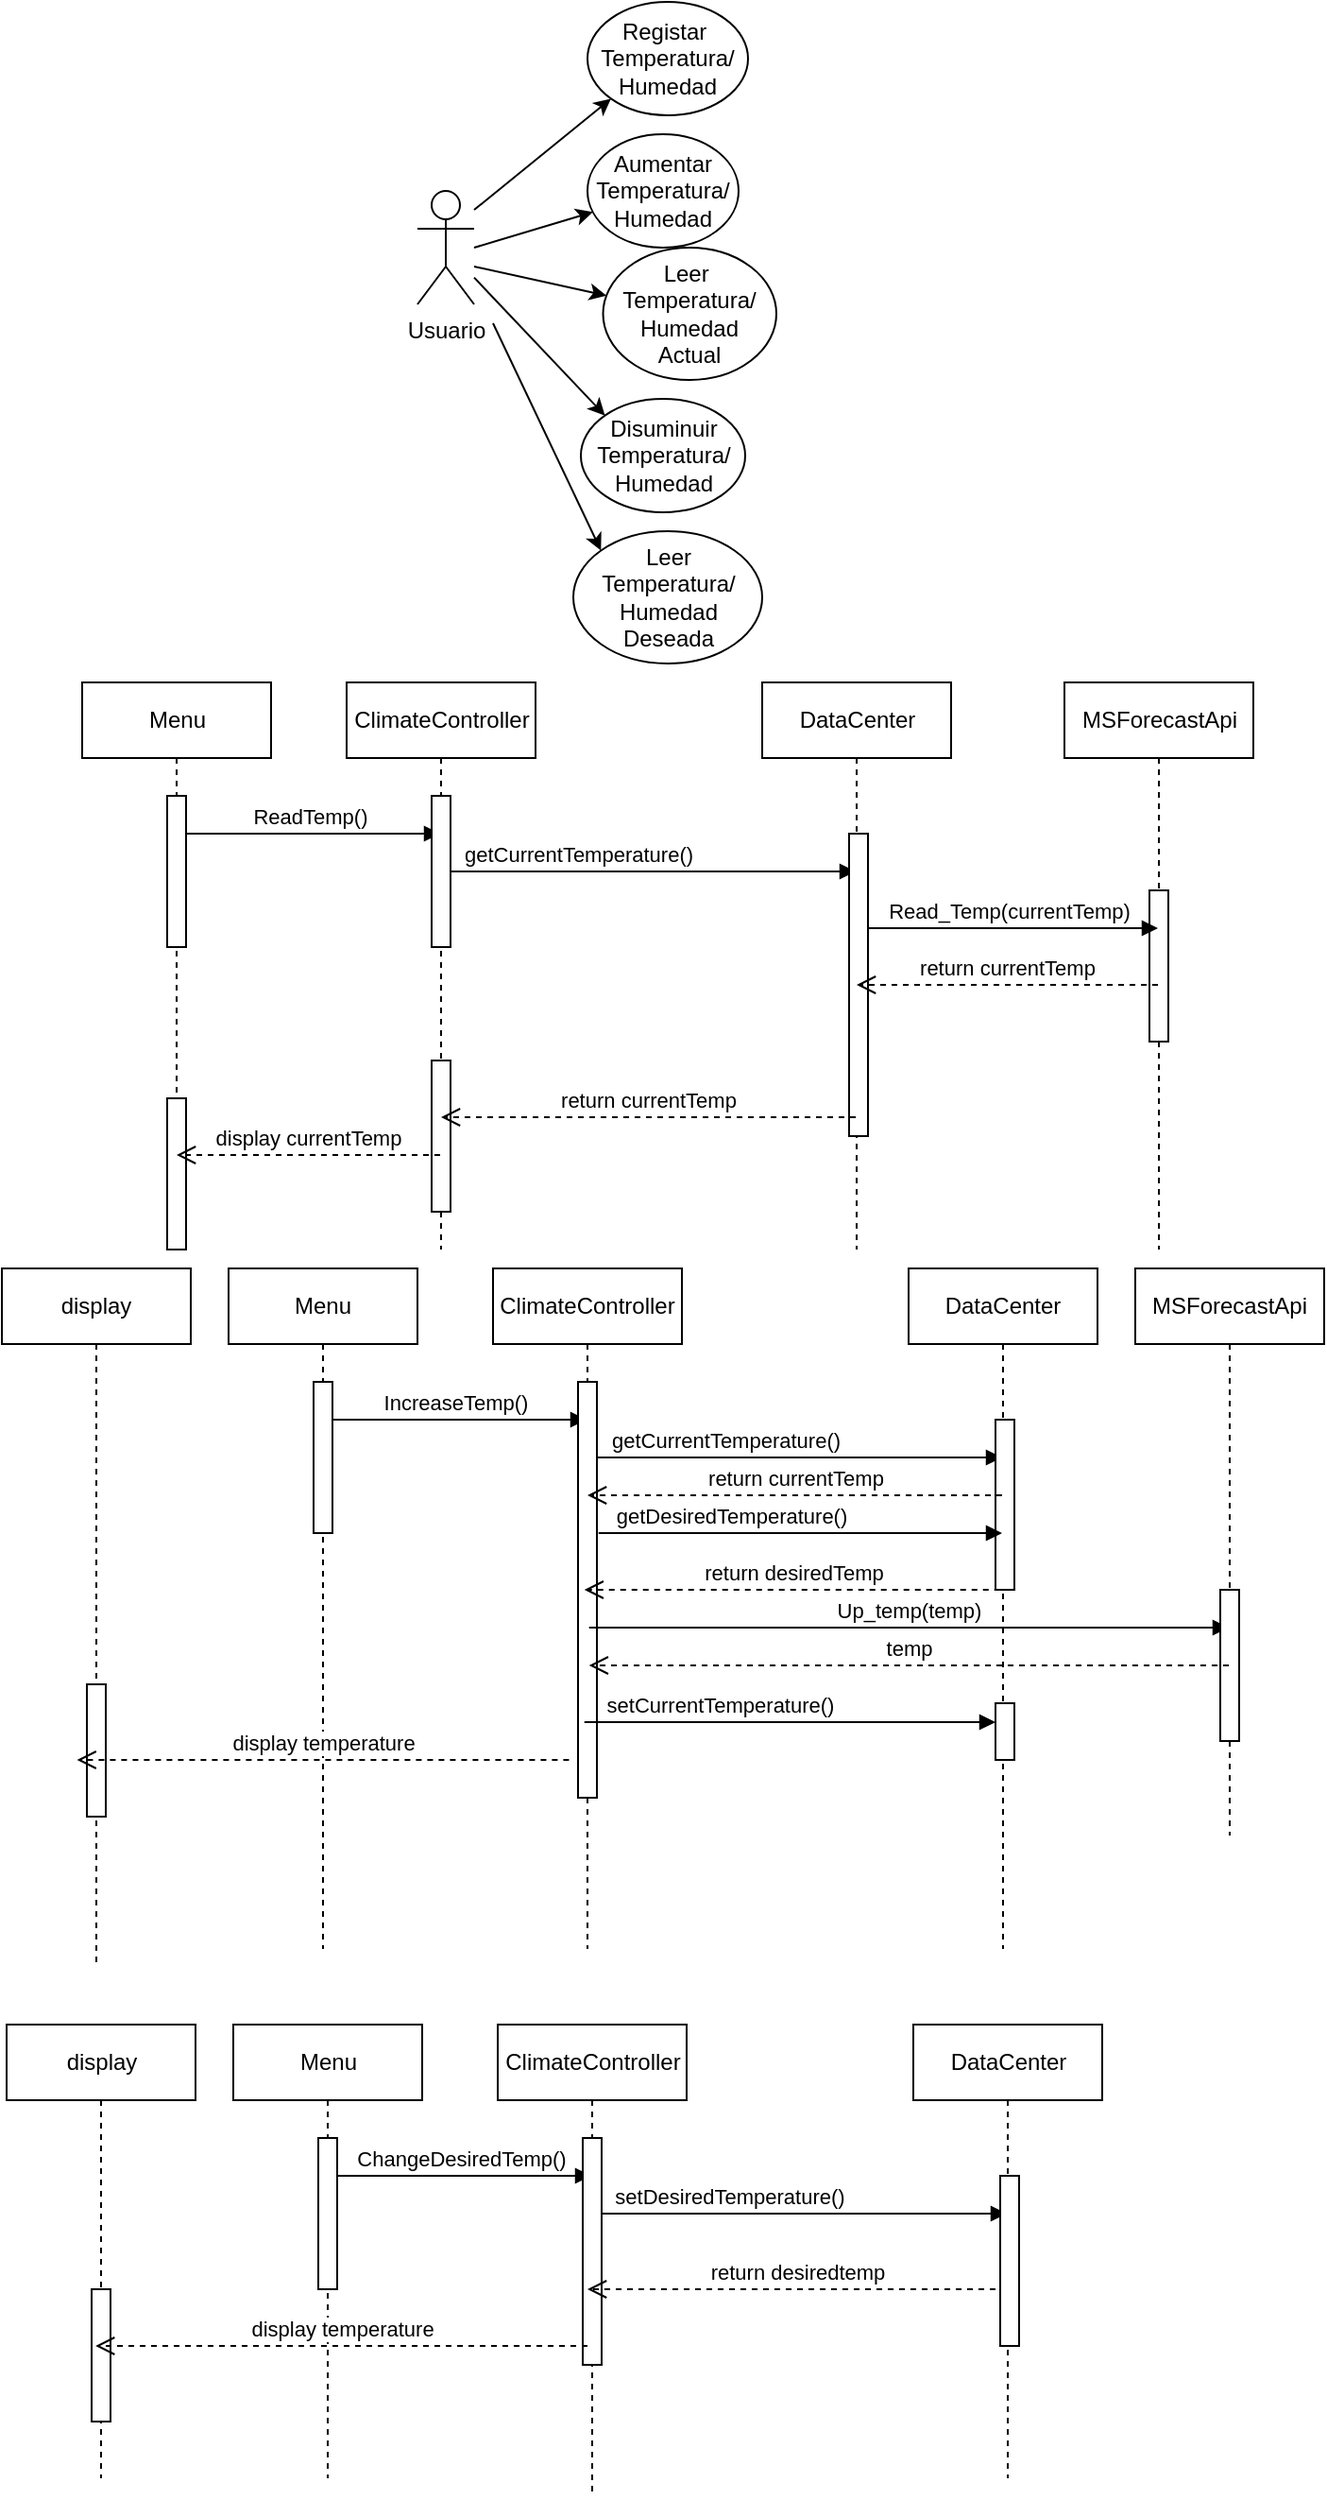 <mxfile>
    <diagram id="YQHlRGNTxSOG126n6dAN" name="Page-1">
        <mxGraphModel dx="1755" dy="1408" grid="1" gridSize="10" guides="1" tooltips="1" connect="1" arrows="1" fold="1" page="1" pageScale="1" pageWidth="850" pageHeight="1100" background="#FFFFFF" math="0" shadow="0">
            <root>
                <mxCell id="0"/>
                <mxCell id="1" parent="0"/>
                <mxCell id="8" style="edgeStyle=none;html=1;entryX=0;entryY=0;entryDx=0;entryDy=0;" parent="1" source="3" target="7" edge="1">
                    <mxGeometry relative="1" as="geometry"/>
                </mxCell>
                <mxCell id="9" style="edgeStyle=none;html=1;" parent="1" target="5" edge="1">
                    <mxGeometry relative="1" as="geometry">
                        <mxPoint x="350" y="150" as="sourcePoint"/>
                    </mxGeometry>
                </mxCell>
                <mxCell id="10" style="edgeStyle=none;html=1;" parent="1" target="4" edge="1">
                    <mxGeometry relative="1" as="geometry">
                        <mxPoint x="350" y="140" as="sourcePoint"/>
                    </mxGeometry>
                </mxCell>
                <mxCell id="11" style="edgeStyle=none;html=1;entryX=0;entryY=1;entryDx=0;entryDy=0;exitX=1;exitY=0.167;exitDx=0;exitDy=0;exitPerimeter=0;" parent="1" source="3" target="6" edge="1">
                    <mxGeometry relative="1" as="geometry">
                        <mxPoint x="370" y="120" as="sourcePoint"/>
                    </mxGeometry>
                </mxCell>
                <mxCell id="13" style="edgeStyle=none;html=1;entryX=0;entryY=0;entryDx=0;entryDy=0;" parent="1" target="12" edge="1">
                    <mxGeometry relative="1" as="geometry">
                        <mxPoint x="360" y="180" as="sourcePoint"/>
                    </mxGeometry>
                </mxCell>
                <mxCell id="3" value="Usuario" style="shape=umlActor;verticalLabelPosition=bottom;verticalAlign=top;html=1;" parent="1" vertex="1">
                    <mxGeometry x="320" y="110" width="30" height="60" as="geometry"/>
                </mxCell>
                <mxCell id="4" value="Aumentar Temperatura/&lt;div&gt;Humedad&lt;/div&gt;" style="ellipse;whiteSpace=wrap;html=1;" parent="1" vertex="1">
                    <mxGeometry x="410" y="80" width="80" height="60" as="geometry"/>
                </mxCell>
                <mxCell id="5" value="Leer&amp;nbsp;&lt;div&gt;Temperatura/&lt;/div&gt;&lt;div&gt;Humedad&lt;/div&gt;&lt;div&gt;Actual&lt;/div&gt;" style="ellipse;whiteSpace=wrap;html=1;" parent="1" vertex="1">
                    <mxGeometry x="418.25" y="140" width="91.75" height="70" as="geometry"/>
                </mxCell>
                <mxCell id="6" value="Registar&amp;nbsp;&lt;div&gt;Temperatura/&lt;/div&gt;&lt;div&gt;Humedad&lt;/div&gt;" style="ellipse;whiteSpace=wrap;html=1;" parent="1" vertex="1">
                    <mxGeometry x="410" y="10" width="85" height="60" as="geometry"/>
                </mxCell>
                <mxCell id="7" value="Disuminuir&lt;div&gt;Temperatura/&lt;/div&gt;&lt;div&gt;Humedad&lt;/div&gt;" style="ellipse;whiteSpace=wrap;html=1;" parent="1" vertex="1">
                    <mxGeometry x="406.5" y="220" width="87" height="60" as="geometry"/>
                </mxCell>
                <mxCell id="12" value="Leer&lt;div&gt;Temperatura/&lt;/div&gt;&lt;div&gt;Humedad&lt;/div&gt;&lt;div&gt;Deseada&lt;/div&gt;" style="ellipse;whiteSpace=wrap;html=1;" parent="1" vertex="1">
                    <mxGeometry x="402.5" y="290" width="100" height="70" as="geometry"/>
                </mxCell>
                <mxCell id="14" value="Menu" style="shape=umlLifeline;perimeter=lifelinePerimeter;whiteSpace=wrap;html=1;container=1;collapsible=0;recursiveResize=0;outlineConnect=0;" parent="1" vertex="1">
                    <mxGeometry x="142.5" y="370" width="100" height="300" as="geometry"/>
                </mxCell>
                <mxCell id="15" value="ReadTemp()" style="html=1;verticalAlign=bottom;endArrow=block;" parent="14" target="18" edge="1">
                    <mxGeometry width="80" relative="1" as="geometry">
                        <mxPoint x="50" y="80" as="sourcePoint"/>
                        <mxPoint x="130" y="80" as="targetPoint"/>
                    </mxGeometry>
                </mxCell>
                <mxCell id="16" value="" style="html=1;points=[];perimeter=orthogonalPerimeter;" parent="14" vertex="1">
                    <mxGeometry x="45" y="220" width="10" height="80" as="geometry"/>
                </mxCell>
                <mxCell id="17" value="" style="html=1;points=[];perimeter=orthogonalPerimeter;" parent="14" vertex="1">
                    <mxGeometry x="45" y="60" width="10" height="80" as="geometry"/>
                </mxCell>
                <mxCell id="18" value="ClimateController&lt;span style=&quot;color: rgba(0, 0, 0, 0); font-family: monospace; font-size: 0px; text-align: start;&quot;&gt;%3CmxGraphModel%3E%3Croot%3E%3CmxCell%20id%3D%220%22%2F%3E%3CmxCell%20id%3D%221%22%20parent%3D%220%22%2F%3E%3CmxCell%20id%3D%222%22%20value%3D%22Menu%22%20style%3D%22shape%3DumlLifeline%3Bperimeter%3DlifelinePerimeter%3BwhiteSpace%3Dwrap%3Bhtml%3D1%3Bcontainer%3D1%3Bcollapsible%3D0%3BrecursiveResize%3D0%3BoutlineConnect%3D0%3B%22%20vertex%3D%221%22%20parent%3D%221%22%3E%3CmxGeometry%20y%3D%22800%22%20width%3D%22100%22%20height%3D%22300%22%20as%3D%22geometry%22%2F%3E%3C%2FmxCell%3E%3C%2Froot%3E%3C%2FmxGraphModel%3E&lt;/span&gt;" style="shape=umlLifeline;perimeter=lifelinePerimeter;whiteSpace=wrap;html=1;container=1;collapsible=0;recursiveResize=0;outlineConnect=0;" parent="1" vertex="1">
                    <mxGeometry x="282.5" y="370" width="100" height="300" as="geometry"/>
                </mxCell>
                <mxCell id="19" value="getCurrentTemperature()" style="html=1;verticalAlign=bottom;endArrow=block;" parent="18" target="24" edge="1">
                    <mxGeometry x="-0.332" width="80" relative="1" as="geometry">
                        <mxPoint x="50" y="100" as="sourcePoint"/>
                        <mxPoint x="130" y="100" as="targetPoint"/>
                        <mxPoint x="-1" as="offset"/>
                    </mxGeometry>
                </mxCell>
                <mxCell id="20" value="" style="html=1;points=[];perimeter=orthogonalPerimeter;" parent="18" vertex="1">
                    <mxGeometry x="45" y="200" width="10" height="80" as="geometry"/>
                </mxCell>
                <mxCell id="21" value="" style="html=1;points=[];perimeter=orthogonalPerimeter;" parent="18" vertex="1">
                    <mxGeometry x="45" y="60" width="10" height="80" as="geometry"/>
                </mxCell>
                <mxCell id="22" value="MSForecastApi&lt;span style=&quot;color: rgba(0, 0, 0, 0); font-family: monospace; font-size: 0px; text-align: start;&quot;&gt;%3CmxGraphModel%3E%3Croot%3E%3CmxCell%20id%3D%220%22%2F%3E%3CmxCell%20id%3D%221%22%20parent%3D%220%22%2F%3E%3CmxCell%20id%3D%222%22%20value%3D%22ClimateController%26lt%3Bspan%20style%3D%26quot%3Bcolor%3A%20rgba(0%2C%200%2C%200%2C%200)%3B%20font-family%3A%20monospace%3B%20font-size%3A%200px%3B%20text-align%3A%20start%3B%26quot%3B%26gt%3B%253CmxGraphModel%253E%253Croot%253E%253CmxCell%2520id%253D%25220%2522%252F%253E%253CmxCell%2520id%253D%25221%2522%2520parent%253D%25220%2522%252F%253E%253CmxCell%2520id%253D%25222%2522%2520value%253D%2522Menu%2522%2520style%253D%2522shape%253DumlLifeline%253Bperimeter%253DlifelinePerimeter%253BwhiteSpace%253Dwrap%253Bhtml%253D1%253Bcontainer%253D1%253Bcollapsible%253D0%253BrecursiveResize%253D0%253BoutlineConnect%253D0%253B%2522%2520vertex%253D%25221%2522%2520parent%253D%25221%2522%253E%253CmxGeometry%2520y%253D%2522800%2522%2520width%253D%2522100%2522%2520height%253D%2522300%2522%2520as%253D%2522geometry%2522%252F%253E%253C%252FmxCell%253E%253C%252Froot%253E%253C%252FmxGraphModel%253E%26lt%3B%2Fspan%26gt%3B%22%20style%3D%22shape%3DumlLifeline%3Bperimeter%3DlifelinePerimeter%3BwhiteSpace%3Dwrap%3Bhtml%3D1%3Bcontainer%3D1%3Bcollapsible%3D0%3BrecursiveResize%3D0%3BoutlineConnect%3D0%3B%22%20vertex%3D%221%22%20parent%3D%221%22%3E%3CmxGeometry%20x%3D%22140%22%20y%3D%22800%22%20width%3D%22100%22%20height%3D%22300%22%20as%3D%22geometry%22%2F%3E%3C%2FmxCell%3E%3C%2Froot%3E%3C%2FmxGraphModel%3E&lt;/span&gt;" style="shape=umlLifeline;perimeter=lifelinePerimeter;whiteSpace=wrap;html=1;container=1;collapsible=0;recursiveResize=0;outlineConnect=0;" parent="1" vertex="1">
                    <mxGeometry x="662.5" y="370" width="100" height="300" as="geometry"/>
                </mxCell>
                <mxCell id="23" value="" style="html=1;points=[];perimeter=orthogonalPerimeter;" parent="22" vertex="1">
                    <mxGeometry x="45" y="110" width="10" height="80" as="geometry"/>
                </mxCell>
                <mxCell id="24" value="DataCenter" style="shape=umlLifeline;perimeter=lifelinePerimeter;whiteSpace=wrap;html=1;container=1;collapsible=0;recursiveResize=0;outlineConnect=0;" parent="1" vertex="1">
                    <mxGeometry x="502.5" y="370" width="100" height="300" as="geometry"/>
                </mxCell>
                <mxCell id="25" value="Read_Temp(currentTemp)" style="html=1;verticalAlign=bottom;endArrow=block;" parent="24" target="22" edge="1">
                    <mxGeometry width="80" relative="1" as="geometry">
                        <mxPoint x="50" y="130" as="sourcePoint"/>
                        <mxPoint x="130" y="130" as="targetPoint"/>
                    </mxGeometry>
                </mxCell>
                <mxCell id="26" value="" style="html=1;points=[];perimeter=orthogonalPerimeter;" parent="24" vertex="1">
                    <mxGeometry x="46" y="80" width="10" height="160" as="geometry"/>
                </mxCell>
                <mxCell id="27" value="return currentTemp" style="html=1;verticalAlign=bottom;endArrow=open;dashed=1;endSize=8;" parent="1" source="22" edge="1">
                    <mxGeometry relative="1" as="geometry">
                        <mxPoint x="732.5" y="530" as="sourcePoint"/>
                        <mxPoint x="552.5" y="530" as="targetPoint"/>
                        <Array as="points">
                            <mxPoint x="622.5" y="530"/>
                        </Array>
                    </mxGeometry>
                </mxCell>
                <mxCell id="28" value="return currentTemp" style="html=1;verticalAlign=bottom;endArrow=open;dashed=1;endSize=8;" parent="1" source="24" target="18" edge="1">
                    <mxGeometry relative="1" as="geometry">
                        <mxPoint x="547.68" y="600.0" as="sourcePoint"/>
                        <mxPoint x="352.504" y="600.0" as="targetPoint"/>
                        <Array as="points">
                            <mxPoint x="423.18" y="600"/>
                        </Array>
                    </mxGeometry>
                </mxCell>
                <mxCell id="29" value="display currentTemp" style="html=1;verticalAlign=bottom;endArrow=open;dashed=1;endSize=8;" parent="1" source="18" target="14" edge="1">
                    <mxGeometry relative="1" as="geometry">
                        <mxPoint x="412.68" y="620.0" as="sourcePoint"/>
                        <mxPoint x="222.5" y="620" as="targetPoint"/>
                        <Array as="points">
                            <mxPoint x="283.86" y="620"/>
                        </Array>
                    </mxGeometry>
                </mxCell>
                <mxCell id="47" value="Menu" style="shape=umlLifeline;perimeter=lifelinePerimeter;whiteSpace=wrap;html=1;container=1;collapsible=0;recursiveResize=0;outlineConnect=0;" parent="1" vertex="1">
                    <mxGeometry x="220" y="680" width="100" height="360" as="geometry"/>
                </mxCell>
                <mxCell id="48" value="IncreaseTemp()" style="html=1;verticalAlign=bottom;endArrow=block;" parent="47" target="51" edge="1">
                    <mxGeometry width="80" relative="1" as="geometry">
                        <mxPoint x="50" y="80" as="sourcePoint"/>
                        <mxPoint x="130" y="80" as="targetPoint"/>
                    </mxGeometry>
                </mxCell>
                <mxCell id="50" value="" style="html=1;points=[];perimeter=orthogonalPerimeter;" parent="47" vertex="1">
                    <mxGeometry x="45" y="60" width="10" height="80" as="geometry"/>
                </mxCell>
                <mxCell id="51" value="ClimateController&lt;span style=&quot;color: rgba(0, 0, 0, 0); font-family: monospace; font-size: 0px; text-align: start;&quot;&gt;%3CmxGraphModel%3E%3Croot%3E%3CmxCell%20id%3D%220%22%2F%3E%3CmxCell%20id%3D%221%22%20parent%3D%220%22%2F%3E%3CmxCell%20id%3D%222%22%20value%3D%22Menu%22%20style%3D%22shape%3DumlLifeline%3Bperimeter%3DlifelinePerimeter%3BwhiteSpace%3Dwrap%3Bhtml%3D1%3Bcontainer%3D1%3Bcollapsible%3D0%3BrecursiveResize%3D0%3BoutlineConnect%3D0%3B%22%20vertex%3D%221%22%20parent%3D%221%22%3E%3CmxGeometry%20y%3D%22800%22%20width%3D%22100%22%20height%3D%22300%22%20as%3D%22geometry%22%2F%3E%3C%2FmxCell%3E%3C%2Froot%3E%3C%2FmxGraphModel%3E&lt;/span&gt;" style="shape=umlLifeline;perimeter=lifelinePerimeter;whiteSpace=wrap;html=1;container=1;collapsible=0;recursiveResize=0;outlineConnect=0;" parent="1" vertex="1">
                    <mxGeometry x="360" y="680" width="100" height="360" as="geometry"/>
                </mxCell>
                <mxCell id="52" value="getCurrentTemperature()" style="html=1;verticalAlign=bottom;endArrow=block;" parent="51" target="57" edge="1">
                    <mxGeometry x="-0.332" width="80" relative="1" as="geometry">
                        <mxPoint x="50" y="100" as="sourcePoint"/>
                        <mxPoint x="130" y="100" as="targetPoint"/>
                        <mxPoint x="-1" as="offset"/>
                    </mxGeometry>
                </mxCell>
                <mxCell id="54" value="" style="html=1;points=[];perimeter=orthogonalPerimeter;" parent="51" vertex="1">
                    <mxGeometry x="45" y="60" width="10" height="220" as="geometry"/>
                </mxCell>
                <mxCell id="68" value="Up_temp(temp)" style="html=1;verticalAlign=bottom;endArrow=block;curved=0;rounded=0;" parent="51" target="55" edge="1">
                    <mxGeometry width="80" relative="1" as="geometry">
                        <mxPoint x="50.87" y="190" as="sourcePoint"/>
                        <mxPoint x="130.87" y="190" as="targetPoint"/>
                    </mxGeometry>
                </mxCell>
                <mxCell id="55" value="MSForecastApi&lt;span style=&quot;color: rgba(0, 0, 0, 0); font-family: monospace; font-size: 0px; text-align: start;&quot;&gt;%3CmxGraphModel%3E%3Croot%3E%3CmxCell%20id%3D%220%22%2F%3E%3CmxCell%20id%3D%221%22%20parent%3D%220%22%2F%3E%3CmxCell%20id%3D%222%22%20value%3D%22ClimateController%26lt%3Bspan%20style%3D%26quot%3Bcolor%3A%20rgba(0%2C%200%2C%200%2C%200)%3B%20font-family%3A%20monospace%3B%20font-size%3A%200px%3B%20text-align%3A%20start%3B%26quot%3B%26gt%3B%253CmxGraphModel%253E%253Croot%253E%253CmxCell%2520id%253D%25220%2522%252F%253E%253CmxCell%2520id%253D%25221%2522%2520parent%253D%25220%2522%252F%253E%253CmxCell%2520id%253D%25222%2522%2520value%253D%2522Menu%2522%2520style%253D%2522shape%253DumlLifeline%253Bperimeter%253DlifelinePerimeter%253BwhiteSpace%253Dwrap%253Bhtml%253D1%253Bcontainer%253D1%253Bcollapsible%253D0%253BrecursiveResize%253D0%253BoutlineConnect%253D0%253B%2522%2520vertex%253D%25221%2522%2520parent%253D%25221%2522%253E%253CmxGeometry%2520y%253D%2522800%2522%2520width%253D%2522100%2522%2520height%253D%2522300%2522%2520as%253D%2522geometry%2522%252F%253E%253C%252FmxCell%253E%253C%252Froot%253E%253C%252FmxGraphModel%253E%26lt%3B%2Fspan%26gt%3B%22%20style%3D%22shape%3DumlLifeline%3Bperimeter%3DlifelinePerimeter%3BwhiteSpace%3Dwrap%3Bhtml%3D1%3Bcontainer%3D1%3Bcollapsible%3D0%3BrecursiveResize%3D0%3BoutlineConnect%3D0%3B%22%20vertex%3D%221%22%20parent%3D%221%22%3E%3CmxGeometry%20x%3D%22140%22%20y%3D%22800%22%20width%3D%22100%22%20height%3D%22300%22%20as%3D%22geometry%22%2F%3E%3C%2FmxCell%3E%3C%2Froot%3E%3C%2FmxGraphModel%3E&lt;/span&gt;" style="shape=umlLifeline;perimeter=lifelinePerimeter;whiteSpace=wrap;html=1;container=1;collapsible=0;recursiveResize=0;outlineConnect=0;" parent="1" vertex="1">
                    <mxGeometry x="700" y="680" width="100" height="300" as="geometry"/>
                </mxCell>
                <mxCell id="56" value="" style="html=1;points=[];perimeter=orthogonalPerimeter;" parent="55" vertex="1">
                    <mxGeometry x="45" y="170" width="10" height="80" as="geometry"/>
                </mxCell>
                <mxCell id="57" value="DataCenter" style="shape=umlLifeline;perimeter=lifelinePerimeter;whiteSpace=wrap;html=1;container=1;collapsible=0;recursiveResize=0;outlineConnect=0;" parent="1" vertex="1">
                    <mxGeometry x="580" y="680" width="100" height="360" as="geometry"/>
                </mxCell>
                <mxCell id="59" value="" style="html=1;points=[];perimeter=orthogonalPerimeter;" parent="57" vertex="1">
                    <mxGeometry x="46" y="80" width="10" height="90" as="geometry"/>
                </mxCell>
                <mxCell id="71" value="" style="html=1;points=[[0,0,0,0,5],[0,1,0,0,-5],[1,0,0,0,5],[1,1,0,0,-5]];perimeter=orthogonalPerimeter;outlineConnect=0;targetShapes=umlLifeline;portConstraint=eastwest;newEdgeStyle={&quot;curved&quot;:0,&quot;rounded&quot;:0};" parent="57" vertex="1">
                    <mxGeometry x="46" y="230" width="10" height="30" as="geometry"/>
                </mxCell>
                <mxCell id="63" value="return currentTemp" style="html=1;verticalAlign=bottom;endArrow=open;dashed=1;endSize=8;" parent="1" source="57" target="51" edge="1">
                    <mxGeometry x="-0.003" relative="1" as="geometry">
                        <mxPoint x="585.74" y="800" as="sourcePoint"/>
                        <mxPoint x="425.87" y="800" as="targetPoint"/>
                        <Array as="points">
                            <mxPoint x="495.87" y="800"/>
                        </Array>
                        <mxPoint as="offset"/>
                    </mxGeometry>
                </mxCell>
                <mxCell id="66" value="getDesiredTemperature()" style="html=1;verticalAlign=bottom;endArrow=block;" parent="1" target="57" edge="1">
                    <mxGeometry x="-0.332" width="80" relative="1" as="geometry">
                        <mxPoint x="415.87" y="820" as="sourcePoint"/>
                        <mxPoint x="636.16" y="820" as="targetPoint"/>
                        <mxPoint x="-1" as="offset"/>
                    </mxGeometry>
                </mxCell>
                <mxCell id="67" value="return desiredTemp" style="html=1;verticalAlign=bottom;endArrow=open;dashed=1;endSize=8;" parent="1" edge="1">
                    <mxGeometry x="-0.003" relative="1" as="geometry">
                        <mxPoint x="628.37" y="850" as="sourcePoint"/>
                        <mxPoint x="408.37" y="850" as="targetPoint"/>
                        <Array as="points">
                            <mxPoint x="494.37" y="850"/>
                        </Array>
                        <mxPoint as="offset"/>
                    </mxGeometry>
                </mxCell>
                <mxCell id="69" value="temp" style="html=1;verticalAlign=bottom;endArrow=open;dashed=1;endSize=8;curved=0;rounded=0;" parent="1" source="55" edge="1">
                    <mxGeometry relative="1" as="geometry">
                        <mxPoint x="490.87" y="890" as="sourcePoint"/>
                        <mxPoint x="410.87" y="890" as="targetPoint"/>
                    </mxGeometry>
                </mxCell>
                <mxCell id="70" value="setCurrentTemperature()" style="html=1;verticalAlign=bottom;endArrow=block;" parent="1" target="71" edge="1">
                    <mxGeometry x="-0.332" width="80" relative="1" as="geometry">
                        <mxPoint x="408.37" y="920" as="sourcePoint"/>
                        <mxPoint x="628.37" y="920" as="targetPoint"/>
                        <mxPoint x="-1" as="offset"/>
                    </mxGeometry>
                </mxCell>
                <mxCell id="78" value="display" style="shape=umlLifeline;perimeter=lifelinePerimeter;whiteSpace=wrap;html=1;container=1;dropTarget=0;collapsible=0;recursiveResize=0;outlineConnect=0;portConstraint=eastwest;newEdgeStyle={&quot;curved&quot;:0,&quot;rounded&quot;:0};" parent="1" vertex="1">
                    <mxGeometry x="100" y="680" width="100" height="370" as="geometry"/>
                </mxCell>
                <mxCell id="77" value="" style="html=1;points=[[0,0,0,0,5],[0,1,0,0,-5],[1,0,0,0,5],[1,1,0,0,-5]];perimeter=orthogonalPerimeter;outlineConnect=0;targetShapes=umlLifeline;portConstraint=eastwest;newEdgeStyle={&quot;curved&quot;:0,&quot;rounded&quot;:0};" parent="78" vertex="1">
                    <mxGeometry x="45" y="220" width="10" height="70" as="geometry"/>
                </mxCell>
                <mxCell id="73" value="display temperature" style="html=1;verticalAlign=bottom;endArrow=open;dashed=1;endSize=8;curved=0;rounded=0;" parent="1" edge="1">
                    <mxGeometry relative="1" as="geometry">
                        <mxPoint x="400.21" y="940" as="sourcePoint"/>
                        <mxPoint x="139.781" y="940" as="targetPoint"/>
                    </mxGeometry>
                </mxCell>
                <mxCell id="92" value="Menu" style="shape=umlLifeline;perimeter=lifelinePerimeter;whiteSpace=wrap;html=1;container=1;collapsible=0;recursiveResize=0;outlineConnect=0;" parent="1" vertex="1">
                    <mxGeometry x="222.5" y="1080" width="100" height="240" as="geometry"/>
                </mxCell>
                <mxCell id="93" value="ChangeDesiredTemp()" style="html=1;verticalAlign=bottom;endArrow=block;" parent="92" target="95" edge="1">
                    <mxGeometry width="80" relative="1" as="geometry">
                        <mxPoint x="50" y="80" as="sourcePoint"/>
                        <mxPoint x="130" y="80" as="targetPoint"/>
                    </mxGeometry>
                </mxCell>
                <mxCell id="94" value="" style="html=1;points=[];perimeter=orthogonalPerimeter;" parent="92" vertex="1">
                    <mxGeometry x="45" y="60" width="10" height="80" as="geometry"/>
                </mxCell>
                <mxCell id="95" value="ClimateController&lt;span style=&quot;color: rgba(0, 0, 0, 0); font-family: monospace; font-size: 0px; text-align: start;&quot;&gt;%3CmxGraphModel%3E%3Croot%3E%3CmxCell%20id%3D%220%22%2F%3E%3CmxCell%20id%3D%221%22%20parent%3D%220%22%2F%3E%3CmxCell%20id%3D%222%22%20value%3D%22Menu%22%20style%3D%22shape%3DumlLifeline%3Bperimeter%3DlifelinePerimeter%3BwhiteSpace%3Dwrap%3Bhtml%3D1%3Bcontainer%3D1%3Bcollapsible%3D0%3BrecursiveResize%3D0%3BoutlineConnect%3D0%3B%22%20vertex%3D%221%22%20parent%3D%221%22%3E%3CmxGeometry%20y%3D%22800%22%20width%3D%22100%22%20height%3D%22300%22%20as%3D%22geometry%22%2F%3E%3C%2FmxCell%3E%3C%2Froot%3E%3C%2FmxGraphModel%3E&lt;/span&gt;" style="shape=umlLifeline;perimeter=lifelinePerimeter;whiteSpace=wrap;html=1;container=1;collapsible=0;recursiveResize=0;outlineConnect=0;" parent="1" vertex="1">
                    <mxGeometry x="362.5" y="1080" width="100" height="250" as="geometry"/>
                </mxCell>
                <mxCell id="96" value="setDesiredTemperature()" style="html=1;verticalAlign=bottom;endArrow=block;" parent="95" target="101" edge="1">
                    <mxGeometry x="-0.332" width="80" relative="1" as="geometry">
                        <mxPoint x="50" y="100" as="sourcePoint"/>
                        <mxPoint x="130" y="100" as="targetPoint"/>
                        <mxPoint x="-1" as="offset"/>
                    </mxGeometry>
                </mxCell>
                <mxCell id="97" value="" style="html=1;points=[];perimeter=orthogonalPerimeter;" parent="95" vertex="1">
                    <mxGeometry x="45" y="60" width="10" height="120" as="geometry"/>
                </mxCell>
                <mxCell id="113" value="return desiredtemp" style="html=1;verticalAlign=bottom;endArrow=open;dashed=1;endSize=8;curved=0;rounded=0;" parent="95" source="101" edge="1">
                    <mxGeometry relative="1" as="geometry">
                        <mxPoint x="127.5" y="140" as="sourcePoint"/>
                        <mxPoint x="47.5" y="140" as="targetPoint"/>
                    </mxGeometry>
                </mxCell>
                <mxCell id="101" value="DataCenter" style="shape=umlLifeline;perimeter=lifelinePerimeter;whiteSpace=wrap;html=1;container=1;collapsible=0;recursiveResize=0;outlineConnect=0;" parent="1" vertex="1">
                    <mxGeometry x="582.5" y="1080" width="100" height="240" as="geometry"/>
                </mxCell>
                <mxCell id="102" value="" style="html=1;points=[];perimeter=orthogonalPerimeter;" parent="101" vertex="1">
                    <mxGeometry x="46" y="80" width="10" height="90" as="geometry"/>
                </mxCell>
                <mxCell id="109" value="display" style="shape=umlLifeline;perimeter=lifelinePerimeter;whiteSpace=wrap;html=1;container=1;dropTarget=0;collapsible=0;recursiveResize=0;outlineConnect=0;portConstraint=eastwest;newEdgeStyle={&quot;curved&quot;:0,&quot;rounded&quot;:0};" parent="1" vertex="1">
                    <mxGeometry x="102.5" y="1080" width="100" height="240" as="geometry"/>
                </mxCell>
                <mxCell id="110" value="" style="html=1;points=[[0,0,0,0,5],[0,1,0,0,-5],[1,0,0,0,5],[1,1,0,0,-5]];perimeter=orthogonalPerimeter;outlineConnect=0;targetShapes=umlLifeline;portConstraint=eastwest;newEdgeStyle={&quot;curved&quot;:0,&quot;rounded&quot;:0};" parent="109" vertex="1">
                    <mxGeometry x="45" y="140" width="10" height="70" as="geometry"/>
                </mxCell>
                <mxCell id="111" value="display temperature" style="html=1;verticalAlign=bottom;endArrow=open;dashed=1;endSize=8;curved=0;rounded=0;" parent="1" edge="1">
                    <mxGeometry relative="1" as="geometry">
                        <mxPoint x="410.0" y="1250" as="sourcePoint"/>
                        <mxPoint x="149.571" y="1250" as="targetPoint"/>
                    </mxGeometry>
                </mxCell>
            </root>
        </mxGraphModel>
    </diagram>
</mxfile>